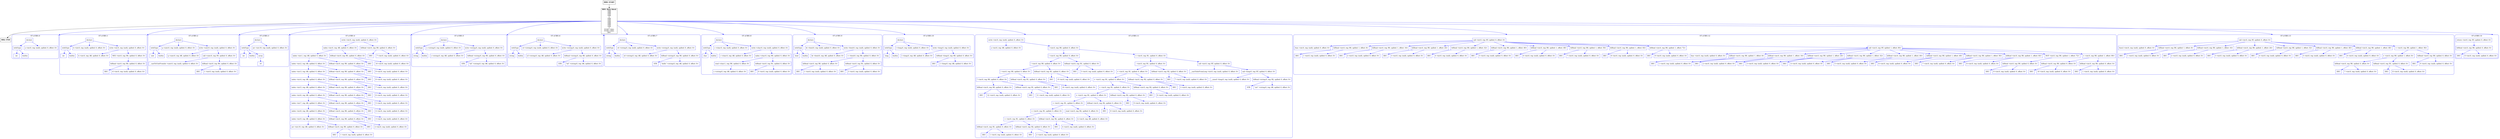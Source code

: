 digraph CFG {
    compound=true;
    graph [splines=true];
    node [shape=rectangle];

    BB2 [label=<<B>BB2: END</B><BR ALIGN="CENTER"/>>];
    BB1 [label=<<B>BB1: Base block</B><BR ALIGN="CENTER"/>VAR<BR ALIGN="CENTER"/>VAR<BR ALIGN="CENTER"/>VAR<BR ALIGN="CENTER"/>VAR<BR ALIGN="CENTER"/>=<BR ALIGN="CENTER"/>VAR<BR ALIGN="CENTER"/>VAR<BR ALIGN="CENTER"/>VAR<BR ALIGN="CENTER"/>VAR<BR ALIGN="CENTER"/>VAR<BR ALIGN="CENTER"/>VAR<BR ALIGN="CENTER"/>=<BR ALIGN="CENTER"/>FUNC_CALL<BR ALIGN="CENTER"/>FUNC_CALL<BR ALIGN="CENTER"/>DEC<BR ALIGN="CENTER"/>>];
    subgraph cluster_instruction0 {
        label = "OT of BB1:0";
        style=rounded;
        color=blue;
        entry0 [shape=point, style=invis];
        node0 [label="declare", color=blue];
        node1 [label="withType", color=blue];
        node2 [label="int", color=blue];
        node1 -> node2[color=blue];
        node3 [label="builtin", color=blue];
        node1 -> node3[color=blue];
        node0 -> node1[color=blue];
        node4 [label="a <int:0, reg: (null), spilled: 0, offset: 0>", color=blue];
        node0 -> node4[color=blue];
    }
    BB1 -> entry0 [lhead=cluster_instruction0, color=blue];
    subgraph cluster_instruction1 {
        label = "OT of BB1:1";
        style=rounded;
        color=blue;
        entry1 [shape=point, style=invis];
        node5 [label="declare", color=blue];
        node6 [label="withType", color=blue];
        node7 [label="int", color=blue];
        node6 -> node7[color=blue];
        node8 [label="builtin", color=blue];
        node6 -> node8[color=blue];
        node5 -> node6[color=blue];
        node9 [label="b <int:0, reg: (null), spilled: 0, offset: 0>", color=blue];
        node5 -> node9[color=blue];
        node10 [label="write <int:0, reg: (null), spilled: 0, offset: 0>", color=blue];
        node11 [label="b <int:0, reg: AR, spilled: 0, offset: 0>", color=blue];
        node10 -> node11[color=blue];
        node12 [label="NEG <int:0, reg: R0, spilled: 0, offset: 0>", color=blue];
        node13 [label="litRead <int:0, reg: R0, spilled: 0, offset: 0>", color=blue];
        node14 [label="DEC", color=blue];
        node13 -> node14[color=blue];
        node15 [label="-6 <int:0, reg: (null), spilled: 0, offset: 0>", color=blue];
        node13 -> node15[color=blue];
        node12 -> node13[color=blue];
        node10 -> node12[color=blue];
        node5 -> node10[color=blue];
    }
    BB1 -> entry1 [lhead=cluster_instruction1, color=blue];
    subgraph cluster_instruction2 {
        label = "OT of BB1:2";
        style=rounded;
        color=blue;
        entry2 [shape=point, style=invis];
        node16 [label="declare", color=blue];
        node17 [label="withType", color=blue];
        node18 [label="uint", color=blue];
        node17 -> node18[color=blue];
        node19 [label="builtin", color=blue];
        node17 -> node19[color=blue];
        node16 -> node17[color=blue];
        node20 [label="q <uint:0, reg: (null), spilled: 0, offset: 0>", color=blue];
        node16 -> node20[color=blue];
        node21 [label="write <uint:0, reg: (null), spilled: 0, offset: 0>", color=blue];
        node22 [label="q <uint:0, reg: AR, spilled: 0, offset: 0>", color=blue];
        node21 -> node22[color=blue];
        node23 [label="call <uint:0, reg: RT, spilled: 0, offset: 0>", color=blue];
        node24 [label="__castToUintFromInt <uint:0, reg: (null), spilled: 0, offset: 0>", color=blue];
        node23 -> node24[color=blue];
        node25 [label="litRead <int:0, reg: R0, spilled: 0, offset: 0>", color=blue];
        node26 [label="DEC", color=blue];
        node25 -> node26[color=blue];
        node27 [label="1 <int:0, reg: (null), spilled: 0, offset: 0>", color=blue];
        node25 -> node27[color=blue];
        node23 -> node25[color=blue];
        node21 -> node23[color=blue];
        node16 -> node21[color=blue];
    }
    BB1 -> entry2 [lhead=cluster_instruction2, color=blue];
    subgraph cluster_instruction3 {
        label = "OT of BB1:3";
        style=rounded;
        color=blue;
        entry3 [shape=point, style=invis];
        node28 [label="declare", color=blue];
        node29 [label="withType", color=blue];
        node30 [label="int", color=blue];
        node29 -> node30[color=blue];
        node31 [label="builtin", color=blue];
        node29 -> node31[color=blue];
        node32 [label="array", color=blue];
        node33 [label="10", color=blue];
        node32 -> node33[color=blue];
        node29 -> node32[color=blue];
        node28 -> node29[color=blue];
        node34 [label="arr <int:10, reg: (null), spilled: 0, offset: 0>", color=blue];
        node28 -> node34[color=blue];
    }
    BB1 -> entry3 [lhead=cluster_instruction3, color=blue];
    subgraph cluster_instruction4 {
        label = "OT of BB1:4";
        style=rounded;
        color=blue;
        entry4 [shape=point, style=invis];
        node35 [label="write <int:0, reg: (null), spilled: 0, offset: 0>", color=blue];
        node36 [label="index <int:0, reg: AR, spilled: 0, offset: 0>", color=blue];
        node37 [label="index <int:1, reg: AR, spilled: 0, offset: 0>", color=blue];
        node38 [label="index <int:2, reg: AR, spilled: 0, offset: 0>", color=blue];
        node39 [label="index <int:3, reg: AR, spilled: 0, offset: 0>", color=blue];
        node40 [label="index <int:4, reg: AR, spilled: 0, offset: 0>", color=blue];
        node41 [label="index <int:5, reg: AR, spilled: 0, offset: 0>", color=blue];
        node42 [label="index <int:6, reg: AR, spilled: 0, offset: 0>", color=blue];
        node43 [label="index <int:7, reg: AR, spilled: 0, offset: 0>", color=blue];
        node44 [label="index <int:8, reg: AR, spilled: 0, offset: 0>", color=blue];
        node45 [label="index <int:9, reg: AR, spilled: 0, offset: 0>", color=blue];
        node46 [label="arr <int:10, reg: AR, spilled: 0, offset: 0>", color=blue];
        node45 -> node46[color=blue];
        node47 [label="litRead <int:0, reg: R0, spilled: 0, offset: 0>", color=blue];
        node48 [label="DEC", color=blue];
        node47 -> node48[color=blue];
        node49 [label="1 <int:0, reg: (null), spilled: 0, offset: 0>", color=blue];
        node47 -> node49[color=blue];
        node45 -> node47[color=blue];
        node44 -> node45[color=blue];
        node50 [label="litRead <int:0, reg: R0, spilled: 0, offset: 0>", color=blue];
        node51 [label="DEC", color=blue];
        node50 -> node51[color=blue];
        node52 [label="2 <int:0, reg: (null), spilled: 0, offset: 0>", color=blue];
        node50 -> node52[color=blue];
        node44 -> node50[color=blue];
        node43 -> node44[color=blue];
        node53 [label="litRead <int:0, reg: R0, spilled: 0, offset: 0>", color=blue];
        node54 [label="DEC", color=blue];
        node53 -> node54[color=blue];
        node55 [label="3 <int:0, reg: (null), spilled: 0, offset: 0>", color=blue];
        node53 -> node55[color=blue];
        node43 -> node53[color=blue];
        node42 -> node43[color=blue];
        node56 [label="litRead <int:0, reg: R0, spilled: 0, offset: 0>", color=blue];
        node57 [label="DEC", color=blue];
        node56 -> node57[color=blue];
        node58 [label="4 <int:0, reg: (null), spilled: 0, offset: 0>", color=blue];
        node56 -> node58[color=blue];
        node42 -> node56[color=blue];
        node41 -> node42[color=blue];
        node59 [label="litRead <int:0, reg: R0, spilled: 0, offset: 0>", color=blue];
        node60 [label="DEC", color=blue];
        node59 -> node60[color=blue];
        node61 [label="5 <int:0, reg: (null), spilled: 0, offset: 0>", color=blue];
        node59 -> node61[color=blue];
        node41 -> node59[color=blue];
        node40 -> node41[color=blue];
        node62 [label="litRead <int:0, reg: R0, spilled: 0, offset: 0>", color=blue];
        node63 [label="DEC", color=blue];
        node62 -> node63[color=blue];
        node64 [label="6 <int:0, reg: (null), spilled: 0, offset: 0>", color=blue];
        node62 -> node64[color=blue];
        node40 -> node62[color=blue];
        node39 -> node40[color=blue];
        node65 [label="litRead <int:0, reg: R0, spilled: 0, offset: 0>", color=blue];
        node66 [label="DEC", color=blue];
        node65 -> node66[color=blue];
        node67 [label="7 <int:0, reg: (null), spilled: 0, offset: 0>", color=blue];
        node65 -> node67[color=blue];
        node39 -> node65[color=blue];
        node38 -> node39[color=blue];
        node68 [label="litRead <int:0, reg: R0, spilled: 0, offset: 0>", color=blue];
        node69 [label="DEC", color=blue];
        node68 -> node69[color=blue];
        node70 [label="8 <int:0, reg: (null), spilled: 0, offset: 0>", color=blue];
        node68 -> node70[color=blue];
        node38 -> node68[color=blue];
        node37 -> node38[color=blue];
        node71 [label="litRead <int:0, reg: R0, spilled: 0, offset: 0>", color=blue];
        node72 [label="DEC", color=blue];
        node71 -> node72[color=blue];
        node73 [label="9 <int:0, reg: (null), spilled: 0, offset: 0>", color=blue];
        node71 -> node73[color=blue];
        node37 -> node71[color=blue];
        node36 -> node37[color=blue];
        node74 [label="litRead <int:0, reg: R0, spilled: 0, offset: 0>", color=blue];
        node75 [label="DEC", color=blue];
        node74 -> node75[color=blue];
        node76 [label="10 <int:0, reg: (null), spilled: 0, offset: 0>", color=blue];
        node74 -> node76[color=blue];
        node36 -> node74[color=blue];
        node35 -> node36[color=blue];
        node77 [label="litRead <int:0, reg: R0, spilled: 0, offset: 0>", color=blue];
        node78 [label="DEC", color=blue];
        node77 -> node78[color=blue];
        node79 [label="7 <int:0, reg: (null), spilled: 0, offset: 0>", color=blue];
        node77 -> node79[color=blue];
        node35 -> node77[color=blue];
    }
    BB1 -> entry4 [lhead=cluster_instruction4, color=blue];
    subgraph cluster_instruction5 {
        label = "OT of BB1:5";
        style=rounded;
        color=blue;
        entry5 [shape=point, style=invis];
        node80 [label="declare", color=blue];
        node81 [label="withType", color=blue];
        node82 [label="string", color=blue];
        node81 -> node82[color=blue];
        node83 [label="builtin", color=blue];
        node81 -> node83[color=blue];
        node80 -> node81[color=blue];
        node84 [label="s <string:0, reg: (null), spilled: 0, offset: 0>", color=blue];
        node80 -> node84[color=blue];
        node85 [label="write <string:0, reg: (null), spilled: 0, offset: 0>", color=blue];
        node86 [label="s <string:0, reg: AR, spilled: 0, offset: 0>", color=blue];
        node85 -> node86[color=blue];
        node87 [label="litRead <string:0, reg: R0, spilled: 0, offset: 0>", color=blue];
        node88 [label="STR", color=blue];
        node87 -> node88[color=blue];
        node89 [label="\"lol\" <string:0, reg: AR, spilled: 0, offset: 0>", color=blue];
        node87 -> node89[color=blue];
        node85 -> node87[color=blue];
        node80 -> node85[color=blue];
    }
    BB1 -> entry5 [lhead=cluster_instruction5, color=blue];
    subgraph cluster_instruction6 {
        label = "OT of BB1:6";
        style=rounded;
        color=blue;
        entry6 [shape=point, style=invis];
        node90 [label="declare", color=blue];
        node91 [label="withType", color=blue];
        node92 [label="string", color=blue];
        node91 -> node92[color=blue];
        node93 [label="builtin", color=blue];
        node91 -> node93[color=blue];
        node90 -> node91[color=blue];
        node94 [label="s3 <string:0, reg: (null), spilled: 0, offset: 0>", color=blue];
        node90 -> node94[color=blue];
        node95 [label="write <string:0, reg: (null), spilled: 0, offset: 0>", color=blue];
        node96 [label="s3 <string:0, reg: AR, spilled: 0, offset: 0>", color=blue];
        node95 -> node96[color=blue];
        node97 [label="litRead <string:0, reg: R0, spilled: 0, offset: 0>", color=blue];
        node98 [label="STR", color=blue];
        node97 -> node98[color=blue];
        node99 [label="\"lol\" <string:0, reg: AR, spilled: 0, offset: 0>", color=blue];
        node97 -> node99[color=blue];
        node95 -> node97[color=blue];
        node90 -> node95[color=blue];
    }
    BB1 -> entry6 [lhead=cluster_instruction6, color=blue];
    subgraph cluster_instruction7 {
        label = "OT of BB1:7";
        style=rounded;
        color=blue;
        entry7 [shape=point, style=invis];
        node100 [label="declare", color=blue];
        node101 [label="withType", color=blue];
        node102 [label="string", color=blue];
        node101 -> node102[color=blue];
        node103 [label="builtin", color=blue];
        node101 -> node103[color=blue];
        node100 -> node101[color=blue];
        node104 [label="s4 <string:0, reg: (null), spilled: 0, offset: 0>", color=blue];
        node100 -> node104[color=blue];
        node105 [label="write <string:0, reg: (null), spilled: 0, offset: 0>", color=blue];
        node106 [label="s4 <string:0, reg: AR, spilled: 0, offset: 0>", color=blue];
        node105 -> node106[color=blue];
        node107 [label="litRead <string:0, reg: R0, spilled: 0, offset: 0>", color=blue];
        node108 [label="STR", color=blue];
        node107 -> node108[color=blue];
        node109 [label="\"hello\" <string:0, reg: AR, spilled: 0, offset: 0>", color=blue];
        node107 -> node109[color=blue];
        node105 -> node107[color=blue];
        node100 -> node105[color=blue];
    }
    BB1 -> entry7 [lhead=cluster_instruction7, color=blue];
    subgraph cluster_instruction8 {
        label = "OT of BB1:8";
        style=rounded;
        color=blue;
        entry8 [shape=point, style=invis];
        node110 [label="declare", color=blue];
        node111 [label="withType", color=blue];
        node112 [label="char", color=blue];
        node111 -> node112[color=blue];
        node113 [label="builtin", color=blue];
        node111 -> node113[color=blue];
        node110 -> node111[color=blue];
        node114 [label="c <char:0, reg: (null), spilled: 0, offset: 0>", color=blue];
        node110 -> node114[color=blue];
        node115 [label="write <char:0, reg: (null), spilled: 0, offset: 0>", color=blue];
        node116 [label="c <char:0, reg: AR, spilled: 0, offset: 0>", color=blue];
        node115 -> node116[color=blue];
        node117 [label="index <char:0, reg: R0, spilled: 0, offset: 0>", color=blue];
        node118 [label="read <char:1, reg: R0, spilled: 0, offset: 0>", color=blue];
        node119 [label="s <string:0, reg: AR, spilled: 0, offset: 0>", color=blue];
        node118 -> node119[color=blue];
        node117 -> node118[color=blue];
        node120 [label="litRead <int:0, reg: R1, spilled: 0, offset: 0>", color=blue];
        node121 [label="DEC", color=blue];
        node120 -> node121[color=blue];
        node122 [label="0 <int:0, reg: (null), spilled: 0, offset: 0>", color=blue];
        node120 -> node122[color=blue];
        node117 -> node120[color=blue];
        node115 -> node117[color=blue];
        node110 -> node115[color=blue];
    }
    BB1 -> entry8 [lhead=cluster_instruction8, color=blue];
    subgraph cluster_instruction9 {
        label = "OT of BB1:9";
        style=rounded;
        color=blue;
        entry9 [shape=point, style=invis];
        node123 [label="declare", color=blue];
        node124 [label="withType", color=blue];
        node125 [label="bool", color=blue];
        node124 -> node125[color=blue];
        node126 [label="builtin", color=blue];
        node124 -> node126[color=blue];
        node123 -> node124[color=blue];
        node127 [label="bt <bool:0, reg: (null), spilled: 0, offset: 0>", color=blue];
        node123 -> node127[color=blue];
        node128 [label="write <bool:0, reg: (null), spilled: 0, offset: 0>", color=blue];
        node129 [label="bt <bool:0, reg: AR, spilled: 0, offset: 0>", color=blue];
        node128 -> node129[color=blue];
        node130 [label="&gt; <bool:0, reg: R0, spilled: 0, offset: 0>", color=blue];
        node131 [label="litRead <int:0, reg: R0, spilled: 0, offset: 0>", color=blue];
        node132 [label="DEC", color=blue];
        node131 -> node132[color=blue];
        node133 [label="1 <int:0, reg: (null), spilled: 0, offset: 0>", color=blue];
        node131 -> node133[color=blue];
        node130 -> node131[color=blue];
        node134 [label="litRead <int:0, reg: R1, spilled: 0, offset: 0>", color=blue];
        node135 [label="DEC", color=blue];
        node134 -> node135[color=blue];
        node136 [label="3 <int:0, reg: (null), spilled: 0, offset: 0>", color=blue];
        node134 -> node136[color=blue];
        node130 -> node134[color=blue];
        node128 -> node130[color=blue];
        node123 -> node128[color=blue];
    }
    BB1 -> entry9 [lhead=cluster_instruction9, color=blue];
    subgraph cluster_instruction10 {
        label = "OT of BB1:10";
        style=rounded;
        color=blue;
        entry10 [shape=point, style=invis];
        node137 [label="declare", color=blue];
        node138 [label="withType", color=blue];
        node139 [label="long", color=blue];
        node138 -> node139[color=blue];
        node140 [label="builtin", color=blue];
        node138 -> node140[color=blue];
        node137 -> node138[color=blue];
        node141 [label="l <long:0, reg: (null), spilled: 0, offset: 0>", color=blue];
        node137 -> node141[color=blue];
        node142 [label="write <long:0, reg: (null), spilled: 0, offset: 0>", color=blue];
        node143 [label="l <long:0, reg: AR, spilled: 0, offset: 0>", color=blue];
        node142 -> node143[color=blue];
        node144 [label="litRead <long:0, reg: R0, spilled: 0, offset: 0>", color=blue];
        node145 [label="DEC", color=blue];
        node144 -> node145[color=blue];
        node146 [label="1 <long:0, reg: AR, spilled: 0, offset: 0>", color=blue];
        node144 -> node146[color=blue];
        node142 -> node144[color=blue];
        node137 -> node142[color=blue];
    }
    BB1 -> entry10 [lhead=cluster_instruction10, color=blue];
    subgraph cluster_instruction11 {
        label = "OT of BB1:11";
        style=rounded;
        color=blue;
        entry11 [shape=point, style=invis];
        node147 [label="write <int:0, reg: (null), spilled: 0, offset: 0>", color=blue];
        node148 [label="a <int:0, reg: AR, spilled: 0, offset: 0>", color=blue];
        node147 -> node148[color=blue];
        node149 [label="/ <int:0, reg: R0, spilled: 0, offset: 0>", color=blue];
        node150 [label="/ <int:0, reg: R0, spilled: 0, offset: 0>", color=blue];
        node151 [label="/ <int:0, reg: R0, spilled: 0, offset: 0>", color=blue];
        node152 [label="/ <int:0, reg: R0, spilled: 0, offset: 0>", color=blue];
        node153 [label="* <int:0, reg: R0, spilled: 0, offset: 0>", color=blue];
        node154 [label="litRead <int:0, reg: R0, spilled: 0, offset: 0>", color=blue];
        node155 [label="DEC", color=blue];
        node154 -> node155[color=blue];
        node156 [label="12 <int:0, reg: (null), spilled: 0, offset: 0>", color=blue];
        node154 -> node156[color=blue];
        node153 -> node154[color=blue];
        node157 [label="litRead <int:0, reg: R1, spilled: 0, offset: 0>", color=blue];
        node158 [label="DEC", color=blue];
        node157 -> node158[color=blue];
        node159 [label="11 <int:0, reg: (null), spilled: 0, offset: 0>", color=blue];
        node157 -> node159[color=blue];
        node153 -> node157[color=blue];
        node152 -> node153[color=blue];
        node160 [label="litRead <int:0, reg: R1, spilled: 0, offset: 0>", color=blue];
        node161 [label="DEC", color=blue];
        node160 -> node161[color=blue];
        node162 [label="10 <int:0, reg: (null), spilled: 0, offset: 0>", color=blue];
        node160 -> node162[color=blue];
        node152 -> node160[color=blue];
        node151 -> node152[color=blue];
        node163 [label="litRead <int:0, reg: R1, spilled: 0, offset: 0>", color=blue];
        node164 [label="DEC", color=blue];
        node163 -> node164[color=blue];
        node165 [label="-9 <int:0, reg: (null), spilled: 0, offset: 0>", color=blue];
        node163 -> node165[color=blue];
        node151 -> node163[color=blue];
        node150 -> node151[color=blue];
        node166 [label="litRead <int:0, reg: R1, spilled: 0, offset: 0>", color=blue];
        node167 [label="DEC", color=blue];
        node166 -> node167[color=blue];
        node168 [label="5 <int:0, reg: (null), spilled: 0, offset: 0>", color=blue];
        node166 -> node168[color=blue];
        node150 -> node166[color=blue];
        node149 -> node150[color=blue];
        node169 [label="+ <int:0, reg: R1, spilled: 0, offset: 0>", color=blue];
        node170 [label="- <int:0, reg: R1, spilled: 0, offset: 0>", color=blue];
        node171 [label="+ <int:0, reg: R1, spilled: 0, offset: 0>", color=blue];
        node172 [label="+ <int:0, reg: R1, spilled: 0, offset: 0>", color=blue];
        node173 [label="+ <int:0, reg: R1, spilled: 0, offset: 0>", color=blue];
        node174 [label="+ <int:0, reg: R1, spilled: 0, offset: 0>", color=blue];
        node175 [label="+ <int:0, reg: R1, spilled: 0, offset: 0>", color=blue];
        node176 [label="+ <int:0, reg: R1, spilled: 0, offset: 0>", color=blue];
        node177 [label="+ <int:0, reg: R1, spilled: 0, offset: 0>", color=blue];
        node178 [label="litRead <int:0, reg: R1, spilled: 0, offset: 0>", color=blue];
        node179 [label="DEC", color=blue];
        node178 -> node179[color=blue];
        node180 [label="1 <int:0, reg: (null), spilled: 0, offset: 0>", color=blue];
        node178 -> node180[color=blue];
        node177 -> node178[color=blue];
        node181 [label="litRead <int:0, reg: R2, spilled: 0, offset: 0>", color=blue];
        node182 [label="DEC", color=blue];
        node181 -> node182[color=blue];
        node183 [label="2 <int:0, reg: (null), spilled: 0, offset: 0>", color=blue];
        node181 -> node183[color=blue];
        node177 -> node181[color=blue];
        node176 -> node177[color=blue];
        node184 [label="litRead <int:0, reg: R2, spilled: 0, offset: 0>", color=blue];
        node185 [label="DEC", color=blue];
        node184 -> node185[color=blue];
        node186 [label="4 <int:0, reg: (null), spilled: 0, offset: 0>", color=blue];
        node184 -> node186[color=blue];
        node176 -> node184[color=blue];
        node175 -> node176[color=blue];
        node187 [label="read <int:0, reg: R2, spilled: 0, offset: 0>", color=blue];
        node188 [label="b <int:0, reg: AR, spilled: 0, offset: 0>", color=blue];
        node187 -> node188[color=blue];
        node175 -> node187[color=blue];
        node174 -> node175[color=blue];
        node189 [label="litRead <int:0, reg: R2, spilled: 0, offset: 0>", color=blue];
        node190 [label="DEC", color=blue];
        node189 -> node190[color=blue];
        node191 [label="8 <int:0, reg: (null), spilled: 0, offset: 0>", color=blue];
        node189 -> node191[color=blue];
        node174 -> node189[color=blue];
        node173 -> node174[color=blue];
        node192 [label="litRead <int:0, reg: R2, spilled: 0, offset: 0>", color=blue];
        node193 [label="DEC", color=blue];
        node192 -> node193[color=blue];
        node194 [label="9 <int:0, reg: (null), spilled: 0, offset: 0>", color=blue];
        node192 -> node194[color=blue];
        node173 -> node192[color=blue];
        node172 -> node173[color=blue];
        node195 [label="litRead <int:0, reg: R2, spilled: 0, offset: 0>", color=blue];
        node196 [label="DEC", color=blue];
        node195 -> node196[color=blue];
        node197 [label="0 <int:0, reg: (null), spilled: 0, offset: 0>", color=blue];
        node195 -> node197[color=blue];
        node172 -> node195[color=blue];
        node171 -> node172[color=blue];
        node198 [label="litRead <int:0, reg: R2, spilled: 0, offset: 0>", color=blue];
        node199 [label="DEC", color=blue];
        node198 -> node199[color=blue];
        node200 [label="3 <int:0, reg: (null), spilled: 0, offset: 0>", color=blue];
        node198 -> node200[color=blue];
        node171 -> node198[color=blue];
        node170 -> node171[color=blue];
        node201 [label="litRead <int:0, reg: R2, spilled: 0, offset: 0>", color=blue];
        node202 [label="DEC", color=blue];
        node201 -> node202[color=blue];
        node203 [label="7 <int:0, reg: (null), spilled: 0, offset: 0>", color=blue];
        node201 -> node203[color=blue];
        node170 -> node201[color=blue];
        node169 -> node170[color=blue];
        node204 [label="call <int:0, reg: RT, spilled: 0, offset: 0>", color=blue];
        node205 [label="__castToIntFromLong <int:0, reg: (null), spilled: 0, offset: 0>", color=blue];
        node204 -> node205[color=blue];
        node206 [label="call <long:0, reg: RT, spilled: 0, offset: 0>", color=blue];
        node207 [label="__sizeof <long:0, reg: (null), spilled: 0, offset: 0>", color=blue];
        node206 -> node207[color=blue];
        node208 [label="litRead <string:0, reg: R2, spilled: 0, offset: 0>", color=blue];
        node209 [label="STR", color=blue];
        node208 -> node209[color=blue];
        node210 [label="\"arr\" <string:0, reg: AR, spilled: 0, offset: 0>", color=blue];
        node208 -> node210[color=blue];
        node206 -> node208[color=blue];
        node204 -> node206[color=blue];
        node169 -> node204[color=blue];
        node149 -> node169[color=blue];
        node147 -> node149[color=blue];
    }
    BB1 -> entry11 [lhead=cluster_instruction11, color=blue];
    subgraph cluster_instruction12 {
        label = "OT of BB1:12";
        style=rounded;
        color=blue;
        entry12 [shape=point, style=invis];
        node211 [label="call <int:0, reg: RT, spilled: 0, offset: 0>", color=blue];
        node212 [label="func <int:0, reg: (null), spilled: 0, offset: 0>", color=blue];
        node211 -> node212[color=blue];
        node213 [label="litRead <int:0, reg: R0, spilled: 1, offset: 8>", color=blue];
        node214 [label="DEC", color=blue];
        node213 -> node214[color=blue];
        node215 [label="1 <int:0, reg: (null), spilled: 0, offset: 0>", color=blue];
        node213 -> node215[color=blue];
        node211 -> node213[color=blue];
        node216 [label="litRead <int:0, reg: R0, spilled: 1, offset: 16>", color=blue];
        node217 [label="DEC", color=blue];
        node216 -> node217[color=blue];
        node218 [label="2 <int:0, reg: (null), spilled: 0, offset: 0>", color=blue];
        node216 -> node218[color=blue];
        node211 -> node216[color=blue];
        node219 [label="litRead <int:0, reg: R0, spilled: 1, offset: 24>", color=blue];
        node220 [label="DEC", color=blue];
        node219 -> node220[color=blue];
        node221 [label="3 <int:0, reg: (null), spilled: 0, offset: 0>", color=blue];
        node219 -> node221[color=blue];
        node211 -> node219[color=blue];
        node222 [label="litRead <int:0, reg: R0, spilled: 1, offset: 32>", color=blue];
        node223 [label="DEC", color=blue];
        node222 -> node223[color=blue];
        node224 [label="4 <int:0, reg: (null), spilled: 0, offset: 0>", color=blue];
        node222 -> node224[color=blue];
        node211 -> node222[color=blue];
        node225 [label="litRead <int:0, reg: R0, spilled: 1, offset: 40>", color=blue];
        node226 [label="DEC", color=blue];
        node225 -> node226[color=blue];
        node227 [label="5 <int:0, reg: (null), spilled: 0, offset: 0>", color=blue];
        node225 -> node227[color=blue];
        node211 -> node225[color=blue];
        node228 [label="litRead <int:0, reg: R0, spilled: 1, offset: 48>", color=blue];
        node229 [label="DEC", color=blue];
        node228 -> node229[color=blue];
        node230 [label="6 <int:0, reg: (null), spilled: 0, offset: 0>", color=blue];
        node228 -> node230[color=blue];
        node211 -> node228[color=blue];
        node231 [label="litRead <int:0, reg: R0, spilled: 1, offset: 56>", color=blue];
        node232 [label="DEC", color=blue];
        node231 -> node232[color=blue];
        node233 [label="7 <int:0, reg: (null), spilled: 0, offset: 0>", color=blue];
        node231 -> node233[color=blue];
        node211 -> node231[color=blue];
        node234 [label="litRead <int:0, reg: R0, spilled: 1, offset: 64>", color=blue];
        node235 [label="DEC", color=blue];
        node234 -> node235[color=blue];
        node236 [label="8 <int:0, reg: (null), spilled: 0, offset: 0>", color=blue];
        node234 -> node236[color=blue];
        node211 -> node234[color=blue];
        node237 [label="litRead <int:0, reg: R0, spilled: 1, offset: 72>", color=blue];
        node238 [label="DEC", color=blue];
        node237 -> node238[color=blue];
        node239 [label="9 <int:0, reg: (null), spilled: 0, offset: 0>", color=blue];
        node237 -> node239[color=blue];
        node211 -> node237[color=blue];
        node240 [label="call <int:0, reg: RT, spilled: 1, offset: 80>", color=blue];
        node241 [label="func <int:0, reg: (null), spilled: 0, offset: 0>", color=blue];
        node240 -> node241[color=blue];
        node242 [label="litRead <int:0, reg: R0, spilled: 1, offset: 8>", color=blue];
        node243 [label="DEC", color=blue];
        node242 -> node243[color=blue];
        node244 [label="1 <int:0, reg: (null), spilled: 0, offset: 0>", color=blue];
        node242 -> node244[color=blue];
        node240 -> node242[color=blue];
        node245 [label="litRead <int:0, reg: R0, spilled: 1, offset: 16>", color=blue];
        node246 [label="DEC", color=blue];
        node245 -> node246[color=blue];
        node247 [label="2 <int:0, reg: (null), spilled: 0, offset: 0>", color=blue];
        node245 -> node247[color=blue];
        node240 -> node245[color=blue];
        node248 [label="litRead <int:0, reg: R0, spilled: 1, offset: 24>", color=blue];
        node249 [label="DEC", color=blue];
        node248 -> node249[color=blue];
        node250 [label="3 <int:0, reg: (null), spilled: 0, offset: 0>", color=blue];
        node248 -> node250[color=blue];
        node240 -> node248[color=blue];
        node251 [label="litRead <int:0, reg: R0, spilled: 1, offset: 32>", color=blue];
        node252 [label="DEC", color=blue];
        node251 -> node252[color=blue];
        node253 [label="4 <int:0, reg: (null), spilled: 0, offset: 0>", color=blue];
        node251 -> node253[color=blue];
        node240 -> node251[color=blue];
        node254 [label="litRead <int:0, reg: R0, spilled: 1, offset: 40>", color=blue];
        node255 [label="DEC", color=blue];
        node254 -> node255[color=blue];
        node256 [label="5 <int:0, reg: (null), spilled: 0, offset: 0>", color=blue];
        node254 -> node256[color=blue];
        node240 -> node254[color=blue];
        node257 [label="litRead <int:0, reg: R0, spilled: 1, offset: 48>", color=blue];
        node258 [label="DEC", color=blue];
        node257 -> node258[color=blue];
        node259 [label="6 <int:0, reg: (null), spilled: 0, offset: 0>", color=blue];
        node257 -> node259[color=blue];
        node240 -> node257[color=blue];
        node260 [label="litRead <int:0, reg: R0, spilled: 1, offset: 56>", color=blue];
        node261 [label="DEC", color=blue];
        node260 -> node261[color=blue];
        node262 [label="7 <int:0, reg: (null), spilled: 0, offset: 0>", color=blue];
        node260 -> node262[color=blue];
        node240 -> node260[color=blue];
        node263 [label="litRead <int:0, reg: R0, spilled: 1, offset: 64>", color=blue];
        node264 [label="DEC", color=blue];
        node263 -> node264[color=blue];
        node265 [label="8 <int:0, reg: (null), spilled: 0, offset: 0>", color=blue];
        node263 -> node265[color=blue];
        node240 -> node263[color=blue];
        node266 [label="NOT <int:0, reg: R0, spilled: 1, offset: 72>", color=blue];
        node267 [label="litRead <int:0, reg: R0, spilled: 0, offset: 0>", color=blue];
        node268 [label="DEC", color=blue];
        node267 -> node268[color=blue];
        node269 [label="9 <int:0, reg: (null), spilled: 0, offset: 0>", color=blue];
        node267 -> node269[color=blue];
        node266 -> node267[color=blue];
        node240 -> node266[color=blue];
        node270 [label="+ <int:0, reg: R0, spilled: 1, offset: 80>", color=blue];
        node271 [label="litRead <int:0, reg: R0, spilled: 0, offset: 0>", color=blue];
        node272 [label="DEC", color=blue];
        node271 -> node272[color=blue];
        node273 [label="10 <int:0, reg: (null), spilled: 0, offset: 0>", color=blue];
        node271 -> node273[color=blue];
        node270 -> node271[color=blue];
        node274 [label="litRead <int:0, reg: R0, spilled: 0, offset: 0>", color=blue];
        node275 [label="DEC", color=blue];
        node274 -> node275[color=blue];
        node276 [label="1 <int:0, reg: (null), spilled: 0, offset: 0>", color=blue];
        node274 -> node276[color=blue];
        node270 -> node274[color=blue];
        node240 -> node270[color=blue];
        node211 -> node240[color=blue];
    }
    BB1 -> entry12 [lhead=cluster_instruction12, color=blue];
    subgraph cluster_instruction13 {
        label = "OT of BB1:13";
        style=rounded;
        color=blue;
        entry13 [shape=point, style=invis];
        node277 [label="call <int:0, reg: RT, spilled: 0, offset: 0>", color=blue];
        node278 [label="func2 <int:0, reg: (null), spilled: 0, offset: 0>", color=blue];
        node277 -> node278[color=blue];
        node279 [label="litRead <int:0, reg: R0, spilled: 1, offset: 8>", color=blue];
        node280 [label="DEC", color=blue];
        node279 -> node280[color=blue];
        node281 [label="1 <int:0, reg: (null), spilled: 0, offset: 0>", color=blue];
        node279 -> node281[color=blue];
        node277 -> node279[color=blue];
        node282 [label="litRead <int:0, reg: R0, spilled: 1, offset: 16>", color=blue];
        node283 [label="DEC", color=blue];
        node282 -> node283[color=blue];
        node284 [label="2 <int:0, reg: (null), spilled: 0, offset: 0>", color=blue];
        node282 -> node284[color=blue];
        node277 -> node282[color=blue];
        node285 [label="litRead <int:0, reg: R0, spilled: 1, offset: 24>", color=blue];
        node286 [label="DEC", color=blue];
        node285 -> node286[color=blue];
        node287 [label="3 <int:0, reg: (null), spilled: 0, offset: 0>", color=blue];
        node285 -> node287[color=blue];
        node277 -> node285[color=blue];
        node288 [label="litRead <int:0, reg: R0, spilled: 1, offset: 32>", color=blue];
        node289 [label="DEC", color=blue];
        node288 -> node289[color=blue];
        node290 [label="4 <int:0, reg: (null), spilled: 0, offset: 0>", color=blue];
        node288 -> node290[color=blue];
        node277 -> node288[color=blue];
        node291 [label="litRead <int:0, reg: R0, spilled: 1, offset: 40>", color=blue];
        node292 [label="DEC", color=blue];
        node291 -> node292[color=blue];
        node293 [label="5 <int:0, reg: (null), spilled: 0, offset: 0>", color=blue];
        node291 -> node293[color=blue];
        node277 -> node291[color=blue];
        node294 [label="litRead <int:0, reg: R0, spilled: 1, offset: 48>", color=blue];
        node295 [label="DEC", color=blue];
        node294 -> node295[color=blue];
        node296 [label="6 <int:0, reg: (null), spilled: 0, offset: 0>", color=blue];
        node294 -> node296[color=blue];
        node277 -> node294[color=blue];
        node297 [label="+ <int:0, reg: R0, spilled: 1, offset: 56>", color=blue];
        node298 [label="+ <int:0, reg: R0, spilled: 1, offset: 8>", color=blue];
        node299 [label="litRead <int:0, reg: R0, spilled: 0, offset: 0>", color=blue];
        node300 [label="DEC", color=blue];
        node299 -> node300[color=blue];
        node301 [label="7 <int:0, reg: (null), spilled: 0, offset: 0>", color=blue];
        node299 -> node301[color=blue];
        node298 -> node299[color=blue];
        node302 [label="litRead <int:0, reg: R1, spilled: 0, offset: 0>", color=blue];
        node303 [label="DEC", color=blue];
        node302 -> node303[color=blue];
        node304 [label="8 <int:0, reg: (null), spilled: 0, offset: 0>", color=blue];
        node302 -> node304[color=blue];
        node298 -> node302[color=blue];
        node297 -> node298[color=blue];
        node305 [label="litRead <int:0, reg: R0, spilled: 0, offset: 0>", color=blue];
        node306 [label="DEC", color=blue];
        node305 -> node306[color=blue];
        node307 [label="9 <int:0, reg: (null), spilled: 0, offset: 0>", color=blue];
        node305 -> node307[color=blue];
        node297 -> node305[color=blue];
        node277 -> node297[color=blue];
    }
    BB1 -> entry13 [lhead=cluster_instruction13, color=blue];
    subgraph cluster_instruction14 {
        label = "OT of BB1:14";
        style=rounded;
        color=blue;
        entry14 [shape=point, style=invis];
        node308 [label="return <int:0, reg: RT, spilled: 0, offset: 0>", color=blue];
        node309 [label="litRead <int:0, reg: R0, spilled: 0, offset: 0>", color=blue];
        node310 [label="DEC", color=blue];
        node309 -> node310[color=blue];
        node311 [label="0 <int:0, reg: (null), spilled: 0, offset: 0>", color=blue];
        node309 -> node311[color=blue];
        node308 -> node309[color=blue];
    }
    BB1 -> entry14 [lhead=cluster_instruction14, color=blue];
    BB0 [label=<<B>BB0: START</B><BR ALIGN="CENTER"/>>];

    BB1 -> BB2;
    BB0 -> BB1;
}
